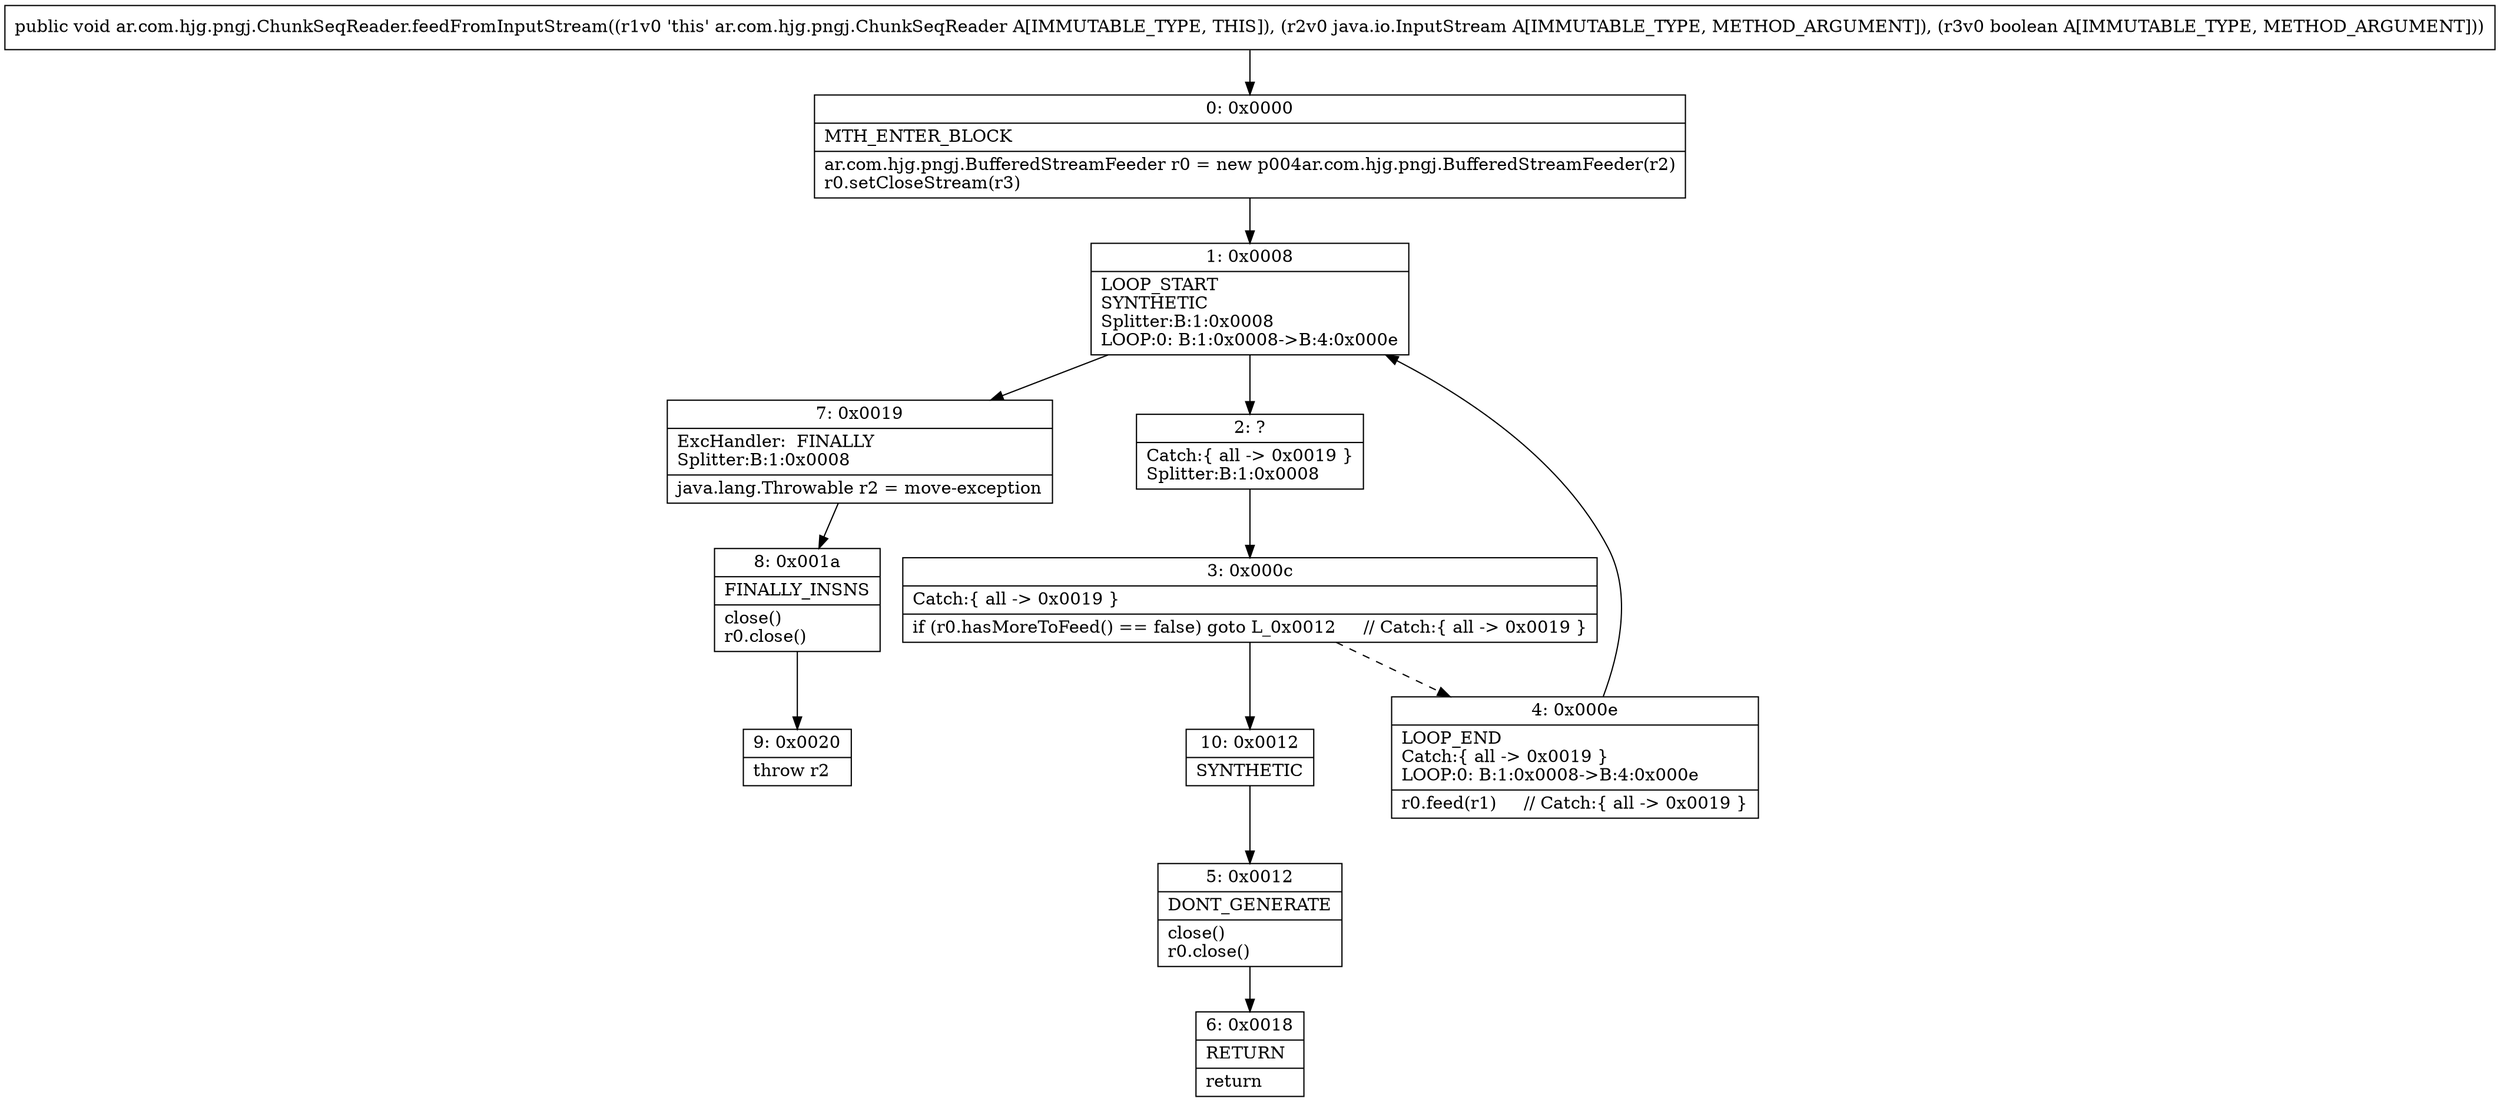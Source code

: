 digraph "CFG forar.com.hjg.pngj.ChunkSeqReader.feedFromInputStream(Ljava\/io\/InputStream;Z)V" {
Node_0 [shape=record,label="{0\:\ 0x0000|MTH_ENTER_BLOCK\l|ar.com.hjg.pngj.BufferedStreamFeeder r0 = new p004ar.com.hjg.pngj.BufferedStreamFeeder(r2)\lr0.setCloseStream(r3)\l}"];
Node_1 [shape=record,label="{1\:\ 0x0008|LOOP_START\lSYNTHETIC\lSplitter:B:1:0x0008\lLOOP:0: B:1:0x0008\-\>B:4:0x000e\l}"];
Node_2 [shape=record,label="{2\:\ ?|Catch:\{ all \-\> 0x0019 \}\lSplitter:B:1:0x0008\l}"];
Node_3 [shape=record,label="{3\:\ 0x000c|Catch:\{ all \-\> 0x0019 \}\l|if (r0.hasMoreToFeed() == false) goto L_0x0012     \/\/ Catch:\{ all \-\> 0x0019 \}\l}"];
Node_4 [shape=record,label="{4\:\ 0x000e|LOOP_END\lCatch:\{ all \-\> 0x0019 \}\lLOOP:0: B:1:0x0008\-\>B:4:0x000e\l|r0.feed(r1)     \/\/ Catch:\{ all \-\> 0x0019 \}\l}"];
Node_5 [shape=record,label="{5\:\ 0x0012|DONT_GENERATE\l|close()\lr0.close()\l}"];
Node_6 [shape=record,label="{6\:\ 0x0018|RETURN\l|return\l}"];
Node_7 [shape=record,label="{7\:\ 0x0019|ExcHandler:  FINALLY\lSplitter:B:1:0x0008\l|java.lang.Throwable r2 = move\-exception\l}"];
Node_8 [shape=record,label="{8\:\ 0x001a|FINALLY_INSNS\l|close()\lr0.close()\l}"];
Node_9 [shape=record,label="{9\:\ 0x0020|throw r2\l}"];
Node_10 [shape=record,label="{10\:\ 0x0012|SYNTHETIC\l}"];
MethodNode[shape=record,label="{public void ar.com.hjg.pngj.ChunkSeqReader.feedFromInputStream((r1v0 'this' ar.com.hjg.pngj.ChunkSeqReader A[IMMUTABLE_TYPE, THIS]), (r2v0 java.io.InputStream A[IMMUTABLE_TYPE, METHOD_ARGUMENT]), (r3v0 boolean A[IMMUTABLE_TYPE, METHOD_ARGUMENT])) }"];
MethodNode -> Node_0;
Node_0 -> Node_1;
Node_1 -> Node_2;
Node_1 -> Node_7;
Node_2 -> Node_3;
Node_3 -> Node_4[style=dashed];
Node_3 -> Node_10;
Node_4 -> Node_1;
Node_5 -> Node_6;
Node_7 -> Node_8;
Node_8 -> Node_9;
Node_10 -> Node_5;
}

